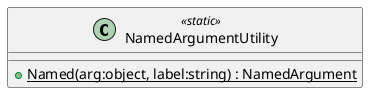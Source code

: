 @startuml
class NamedArgumentUtility <<static>> {
    + {static} Named(arg:object, label:string) : NamedArgument
}
@enduml
